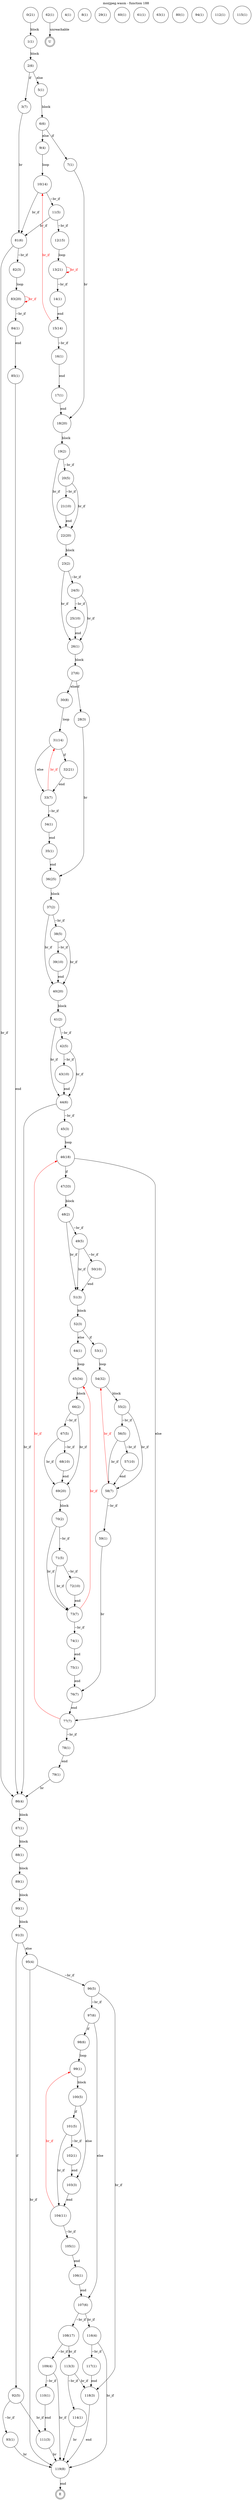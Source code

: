digraph finite_state_machine {
    label = "mozjpeg.wasm - function 188"
    labelloc =  t
    labelfontsize = 16
    labelfontcolor = black
    labelfontname = "Helvetica"
    node [shape = doublecircle]; E U ;
node [shape=circle, fontcolor=black, style="", label="0(21)"]0
node [shape=circle, fontcolor=black, style="", label="1(1)"]1
node [shape=circle, fontcolor=black, style="", label="2(6)"]2
node [shape=circle, fontcolor=black, style="", label="3(7)"]3
node [shape=circle, fontcolor=black, style="", label="4(1)"]4
node [shape=circle, fontcolor=black, style="", label="5(1)"]5
node [shape=circle, fontcolor=black, style="", label="6(6)"]6
node [shape=circle, fontcolor=black, style="", label="7(1)"]7
node [shape=circle, fontcolor=black, style="", label="8(1)"]8
node [shape=circle, fontcolor=black, style="", label="9(4)"]9
node [shape=circle, fontcolor=black, style="", label="10(14)"]10
node [shape=circle, fontcolor=black, style="", label="11(5)"]11
node [shape=circle, fontcolor=black, style="", label="12(15)"]12
node [shape=circle, fontcolor=black, style="", label="13(21)"]13
node [shape=circle, fontcolor=black, style="", label="14(1)"]14
node [shape=circle, fontcolor=black, style="", label="15(14)"]15
node [shape=circle, fontcolor=black, style="", label="16(1)"]16
node [shape=circle, fontcolor=black, style="", label="17(1)"]17
node [shape=circle, fontcolor=black, style="", label="18(20)"]18
node [shape=circle, fontcolor=black, style="", label="19(2)"]19
node [shape=circle, fontcolor=black, style="", label="20(5)"]20
node [shape=circle, fontcolor=black, style="", label="21(10)"]21
node [shape=circle, fontcolor=black, style="", label="22(20)"]22
node [shape=circle, fontcolor=black, style="", label="23(2)"]23
node [shape=circle, fontcolor=black, style="", label="24(5)"]24
node [shape=circle, fontcolor=black, style="", label="25(10)"]25
node [shape=circle, fontcolor=black, style="", label="26(1)"]26
node [shape=circle, fontcolor=black, style="", label="27(6)"]27
node [shape=circle, fontcolor=black, style="", label="28(3)"]28
node [shape=circle, fontcolor=black, style="", label="29(1)"]29
node [shape=circle, fontcolor=black, style="", label="30(8)"]30
node [shape=circle, fontcolor=black, style="", label="31(14)"]31
node [shape=circle, fontcolor=black, style="", label="32(21)"]32
node [shape=circle, fontcolor=black, style="", label="33(7)"]33
node [shape=circle, fontcolor=black, style="", label="34(1)"]34
node [shape=circle, fontcolor=black, style="", label="35(1)"]35
node [shape=circle, fontcolor=black, style="", label="36(25)"]36
node [shape=circle, fontcolor=black, style="", label="37(2)"]37
node [shape=circle, fontcolor=black, style="", label="38(5)"]38
node [shape=circle, fontcolor=black, style="", label="39(10)"]39
node [shape=circle, fontcolor=black, style="", label="40(20)"]40
node [shape=circle, fontcolor=black, style="", label="41(2)"]41
node [shape=circle, fontcolor=black, style="", label="42(5)"]42
node [shape=circle, fontcolor=black, style="", label="43(10)"]43
node [shape=circle, fontcolor=black, style="", label="44(6)"]44
node [shape=circle, fontcolor=black, style="", label="45(3)"]45
node [shape=circle, fontcolor=black, style="", label="46(18)"]46
node [shape=circle, fontcolor=black, style="", label="47(33)"]47
node [shape=circle, fontcolor=black, style="", label="48(2)"]48
node [shape=circle, fontcolor=black, style="", label="49(5)"]49
node [shape=circle, fontcolor=black, style="", label="50(10)"]50
node [shape=circle, fontcolor=black, style="", label="51(3)"]51
node [shape=circle, fontcolor=black, style="", label="52(3)"]52
node [shape=circle, fontcolor=black, style="", label="53(1)"]53
node [shape=circle, fontcolor=black, style="", label="54(32)"]54
node [shape=circle, fontcolor=black, style="", label="55(2)"]55
node [shape=circle, fontcolor=black, style="", label="56(5)"]56
node [shape=circle, fontcolor=black, style="", label="57(10)"]57
node [shape=circle, fontcolor=black, style="", label="58(7)"]58
node [shape=circle, fontcolor=black, style="", label="59(1)"]59
node [shape=circle, fontcolor=black, style="", label="60(1)"]60
node [shape=circle, fontcolor=black, style="", label="61(1)"]61
node [shape=circle, fontcolor=black, style="", label="62(1)"]62
node [shape=circle, fontcolor=black, style="", label="63(1)"]63
node [shape=circle, fontcolor=black, style="", label="64(1)"]64
node [shape=circle, fontcolor=black, style="", label="65(34)"]65
node [shape=circle, fontcolor=black, style="", label="66(2)"]66
node [shape=circle, fontcolor=black, style="", label="67(5)"]67
node [shape=circle, fontcolor=black, style="", label="68(10)"]68
node [shape=circle, fontcolor=black, style="", label="69(20)"]69
node [shape=circle, fontcolor=black, style="", label="70(2)"]70
node [shape=circle, fontcolor=black, style="", label="71(5)"]71
node [shape=circle, fontcolor=black, style="", label="72(10)"]72
node [shape=circle, fontcolor=black, style="", label="73(7)"]73
node [shape=circle, fontcolor=black, style="", label="74(1)"]74
node [shape=circle, fontcolor=black, style="", label="75(1)"]75
node [shape=circle, fontcolor=black, style="", label="76(7)"]76
node [shape=circle, fontcolor=black, style="", label="77(7)"]77
node [shape=circle, fontcolor=black, style="", label="78(1)"]78
node [shape=circle, fontcolor=black, style="", label="79(1)"]79
node [shape=circle, fontcolor=black, style="", label="80(1)"]80
node [shape=circle, fontcolor=black, style="", label="81(6)"]81
node [shape=circle, fontcolor=black, style="", label="82(3)"]82
node [shape=circle, fontcolor=black, style="", label="83(20)"]83
node [shape=circle, fontcolor=black, style="", label="84(1)"]84
node [shape=circle, fontcolor=black, style="", label="85(1)"]85
node [shape=circle, fontcolor=black, style="", label="86(4)"]86
node [shape=circle, fontcolor=black, style="", label="87(1)"]87
node [shape=circle, fontcolor=black, style="", label="88(1)"]88
node [shape=circle, fontcolor=black, style="", label="89(1)"]89
node [shape=circle, fontcolor=black, style="", label="90(1)"]90
node [shape=circle, fontcolor=black, style="", label="91(3)"]91
node [shape=circle, fontcolor=black, style="", label="92(5)"]92
node [shape=circle, fontcolor=black, style="", label="93(1)"]93
node [shape=circle, fontcolor=black, style="", label="94(1)"]94
node [shape=circle, fontcolor=black, style="", label="95(4)"]95
node [shape=circle, fontcolor=black, style="", label="96(5)"]96
node [shape=circle, fontcolor=black, style="", label="97(6)"]97
node [shape=circle, fontcolor=black, style="", label="98(6)"]98
node [shape=circle, fontcolor=black, style="", label="99(1)"]99
node [shape=circle, fontcolor=black, style="", label="100(5)"]100
node [shape=circle, fontcolor=black, style="", label="101(5)"]101
node [shape=circle, fontcolor=black, style="", label="102(1)"]102
node [shape=circle, fontcolor=black, style="", label="103(3)"]103
node [shape=circle, fontcolor=black, style="", label="104(11)"]104
node [shape=circle, fontcolor=black, style="", label="105(1)"]105
node [shape=circle, fontcolor=black, style="", label="106(1)"]106
node [shape=circle, fontcolor=black, style="", label="107(6)"]107
node [shape=circle, fontcolor=black, style="", label="108(17)"]108
node [shape=circle, fontcolor=black, style="", label="109(4)"]109
node [shape=circle, fontcolor=black, style="", label="110(1)"]110
node [shape=circle, fontcolor=black, style="", label="111(3)"]111
node [shape=circle, fontcolor=black, style="", label="112(1)"]112
node [shape=circle, fontcolor=black, style="", label="113(3)"]113
node [shape=circle, fontcolor=black, style="", label="114(1)"]114
node [shape=circle, fontcolor=black, style="", label="115(1)"]115
node [shape=circle, fontcolor=black, style="", label="116(4)"]116
node [shape=circle, fontcolor=black, style="", label="117(1)"]117
node [shape=circle, fontcolor=black, style="", label="118(3)"]118
node [shape=circle, fontcolor=black, style="", label="119(8)"]119
node [shape=circle, fontcolor=black, style="", label="E"]E
node [shape=circle, fontcolor=black, style="", label="U"]U
    0 -> 1[label="block"];
    1 -> 2[label="block"];
    2 -> 3[label="if"];
    2 -> 5[label="else"];
    3 -> 81[label="br"];
    5 -> 6[label="block"];
    6 -> 7[label="if"];
    6 -> 9[label="else"];
    7 -> 18[label="br"];
    9 -> 10[label="loop"];
    10 -> 11[label="~br_if"];
    10 -> 81[label="br_if"];
    11 -> 12[label="~br_if"];
    11 -> 81[label="br_if"];
    12 -> 13[label="loop"];
    13 -> 14[label="~br_if"];
    13 -> 13[color="red" fontcolor="red" label="br_if"];
    14 -> 15[label="end"];
    15 -> 16[label="~br_if"];
    15 -> 10[color="red" fontcolor="red" label="br_if"];
    16 -> 17[label="end"];
    17 -> 18[label="end"];
    18 -> 19[label="block"];
    19 -> 20[label="~br_if"];
    19 -> 22[label="br_if"];
    20 -> 21[label="~br_if"];
    20 -> 22[label="br_if"];
    21 -> 22[label="end"];
    22 -> 23[label="block"];
    23 -> 24[label="~br_if"];
    23 -> 26[label="br_if"];
    24 -> 25[label="~br_if"];
    24 -> 26[label="br_if"];
    25 -> 26[label="end"];
    26 -> 27[label="block"];
    27 -> 28[label="if"];
    27 -> 30[label="else"];
    28 -> 36[label="br"];
    30 -> 31[label="loop"];
    31 -> 32[label="if"];
    31 -> 33[label="else"];
    32 -> 33[label="end"];
    33 -> 34[label="~br_if"];
    33 -> 31[color="red" fontcolor="red" label="br_if"];
    34 -> 35[label="end"];
    35 -> 36[label="end"];
    36 -> 37[label="block"];
    37 -> 38[label="~br_if"];
    37 -> 40[label="br_if"];
    38 -> 39[label="~br_if"];
    38 -> 40[label="br_if"];
    39 -> 40[label="end"];
    40 -> 41[label="block"];
    41 -> 42[label="~br_if"];
    41 -> 44[label="br_if"];
    42 -> 43[label="~br_if"];
    42 -> 44[label="br_if"];
    43 -> 44[label="end"];
    44 -> 45[label="~br_if"];
    44 -> 86[label="br_if"];
    45 -> 46[label="loop"];
    46 -> 47[label="if"];
    46 -> 77[label="else"];
    47 -> 48[label="block"];
    48 -> 49[label="~br_if"];
    48 -> 51[label="br_if"];
    49 -> 50[label="~br_if"];
    49 -> 51[label="br_if"];
    50 -> 51[label="end"];
    51 -> 52[label="block"];
    52 -> 53[label="if"];
    52 -> 64[label="else"];
    53 -> 54[label="loop"];
    54 -> 55[label="block"];
    55 -> 56[label="~br_if"];
    55 -> 58[label="br_if"];
    56 -> 57[label="~br_if"];
    56 -> 58[label="br_if"];
    57 -> 58[label="end"];
    58 -> 59[label="~br_if"];
    58 -> 54[color="red" fontcolor="red" label="br_if"];
    59 -> 76[label="br"];
    62 -> U[label="unreachable"];
    64 -> 65[label="loop"];
    65 -> 66[label="block"];
    66 -> 67[label="~br_if"];
    66 -> 69[label="br_if"];
    67 -> 68[label="~br_if"];
    67 -> 69[label="br_if"];
    68 -> 69[label="end"];
    69 -> 70[label="block"];
    70 -> 71[label="~br_if"];
    70 -> 73[label="br_if"];
    71 -> 72[label="~br_if"];
    71 -> 73[label="br_if"];
    72 -> 73[label="end"];
    73 -> 74[label="~br_if"];
    73 -> 65[color="red" fontcolor="red" label="br_if"];
    74 -> 75[label="end"];
    75 -> 76[label="end"];
    76 -> 77[label="end"];
    77 -> 78[label="~br_if"];
    77 -> 46[color="red" fontcolor="red" label="br_if"];
    78 -> 79[label="end"];
    79 -> 86[label="br"];
    81 -> 82[label="~br_if"];
    81 -> 86[label="br_if"];
    82 -> 83[label="loop"];
    83 -> 84[label="~br_if"];
    83 -> 83[color="red" fontcolor="red" label="br_if"];
    84 -> 85[label="end"];
    85 -> 86[label="end"];
    86 -> 87[label="block"];
    87 -> 88[label="block"];
    88 -> 89[label="block"];
    89 -> 90[label="block"];
    90 -> 91[label="block"];
    91 -> 92[label="if"];
    91 -> 95[label="else"];
    92 -> 93[label="~br_if"];
    92 -> 111[label="br_if"];
    93 -> 119[label="br"];
    95 -> 96[label="~br_if"];
    95 -> 119[label="br_if"];
    96 -> 97[label="~br_if"];
    96 -> 118[label="br_if"];
    97 -> 98[label="if"];
    97 -> 107[label="else"];
    98 -> 99[label="loop"];
    99 -> 100[label="block"];
    100 -> 101[label="if"];
    100 -> 103[label="else"];
    101 -> 102[label="~br_if"];
    101 -> 104[label="br_if"];
    102 -> 103[label="end"];
    103 -> 104[label="end"];
    104 -> 105[label="~br_if"];
    104 -> 99[color="red" fontcolor="red" label="br_if"];
    105 -> 106[label="end"];
    106 -> 107[label="end"];
    107 -> 108[label="~br_if"];
    107 -> 116[label="br_if"];
    108 -> 109[label="~br_if"];
    108 -> 113[label="br_if"];
    109 -> 110[label="~br_if"];
    109 -> 119[label="br_if"];
    110 -> 111[label="end"];
    111 -> 119[label="br"];
    113 -> 114[label="~br_if"];
    113 -> 118[label="br_if"];
    114 -> 119[label="br"];
    116 -> 117[label="~br_if"];
    116 -> 119[label="br_if"];
    117 -> 118[label="end"];
    118 -> 119[label="end"];
    119 -> E[label="end"];
}
